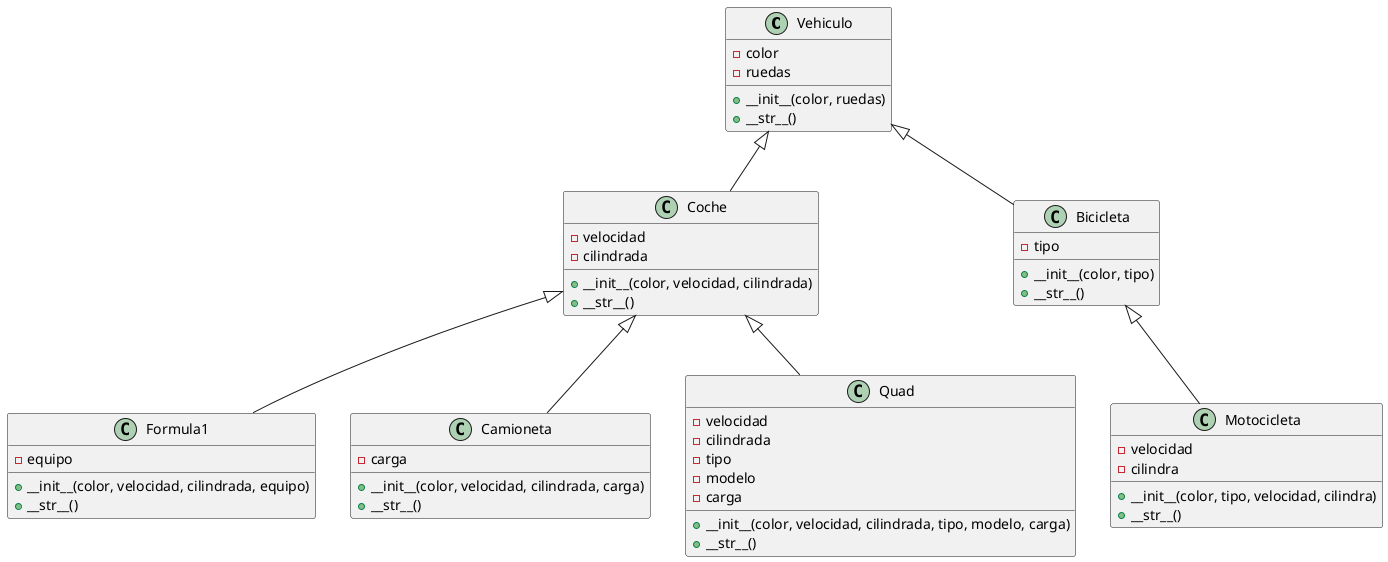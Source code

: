 @startuml

class Vehiculo {
  - color
  - ruedas
  + __init__(color, ruedas)
  + __str__()
}

class Coche {
  - velocidad
  - cilindrada
  + __init__(color, velocidad, cilindrada)
  + __str__()
}

class Formula1 {
  - equipo
  + __init__(color, velocidad, cilindrada, equipo)
  + __str__()
}

class Camioneta {
  - carga
  + __init__(color, velocidad, cilindrada, carga)
  + __str__()
}

class Bicicleta {
  - tipo
  + __init__(color, tipo)
  + __str__()
}

class Quad {
  - velocidad
  - cilindrada
  - tipo
  - modelo
  - carga
  + __init__(color, velocidad, cilindrada, tipo, modelo, carga)
  + __str__()
}

class Motocicleta {
  - velocidad
  - cilindra
  + __init__(color, tipo, velocidad, cilindra)
  + __str__()
}

Vehiculo <|-- Coche
Coche <|-- Formula1
Coche <|-- Camioneta
Vehiculo <|-- Bicicleta
Coche <|-- Quad
Bicicleta <|-- Motocicleta

@enduml


